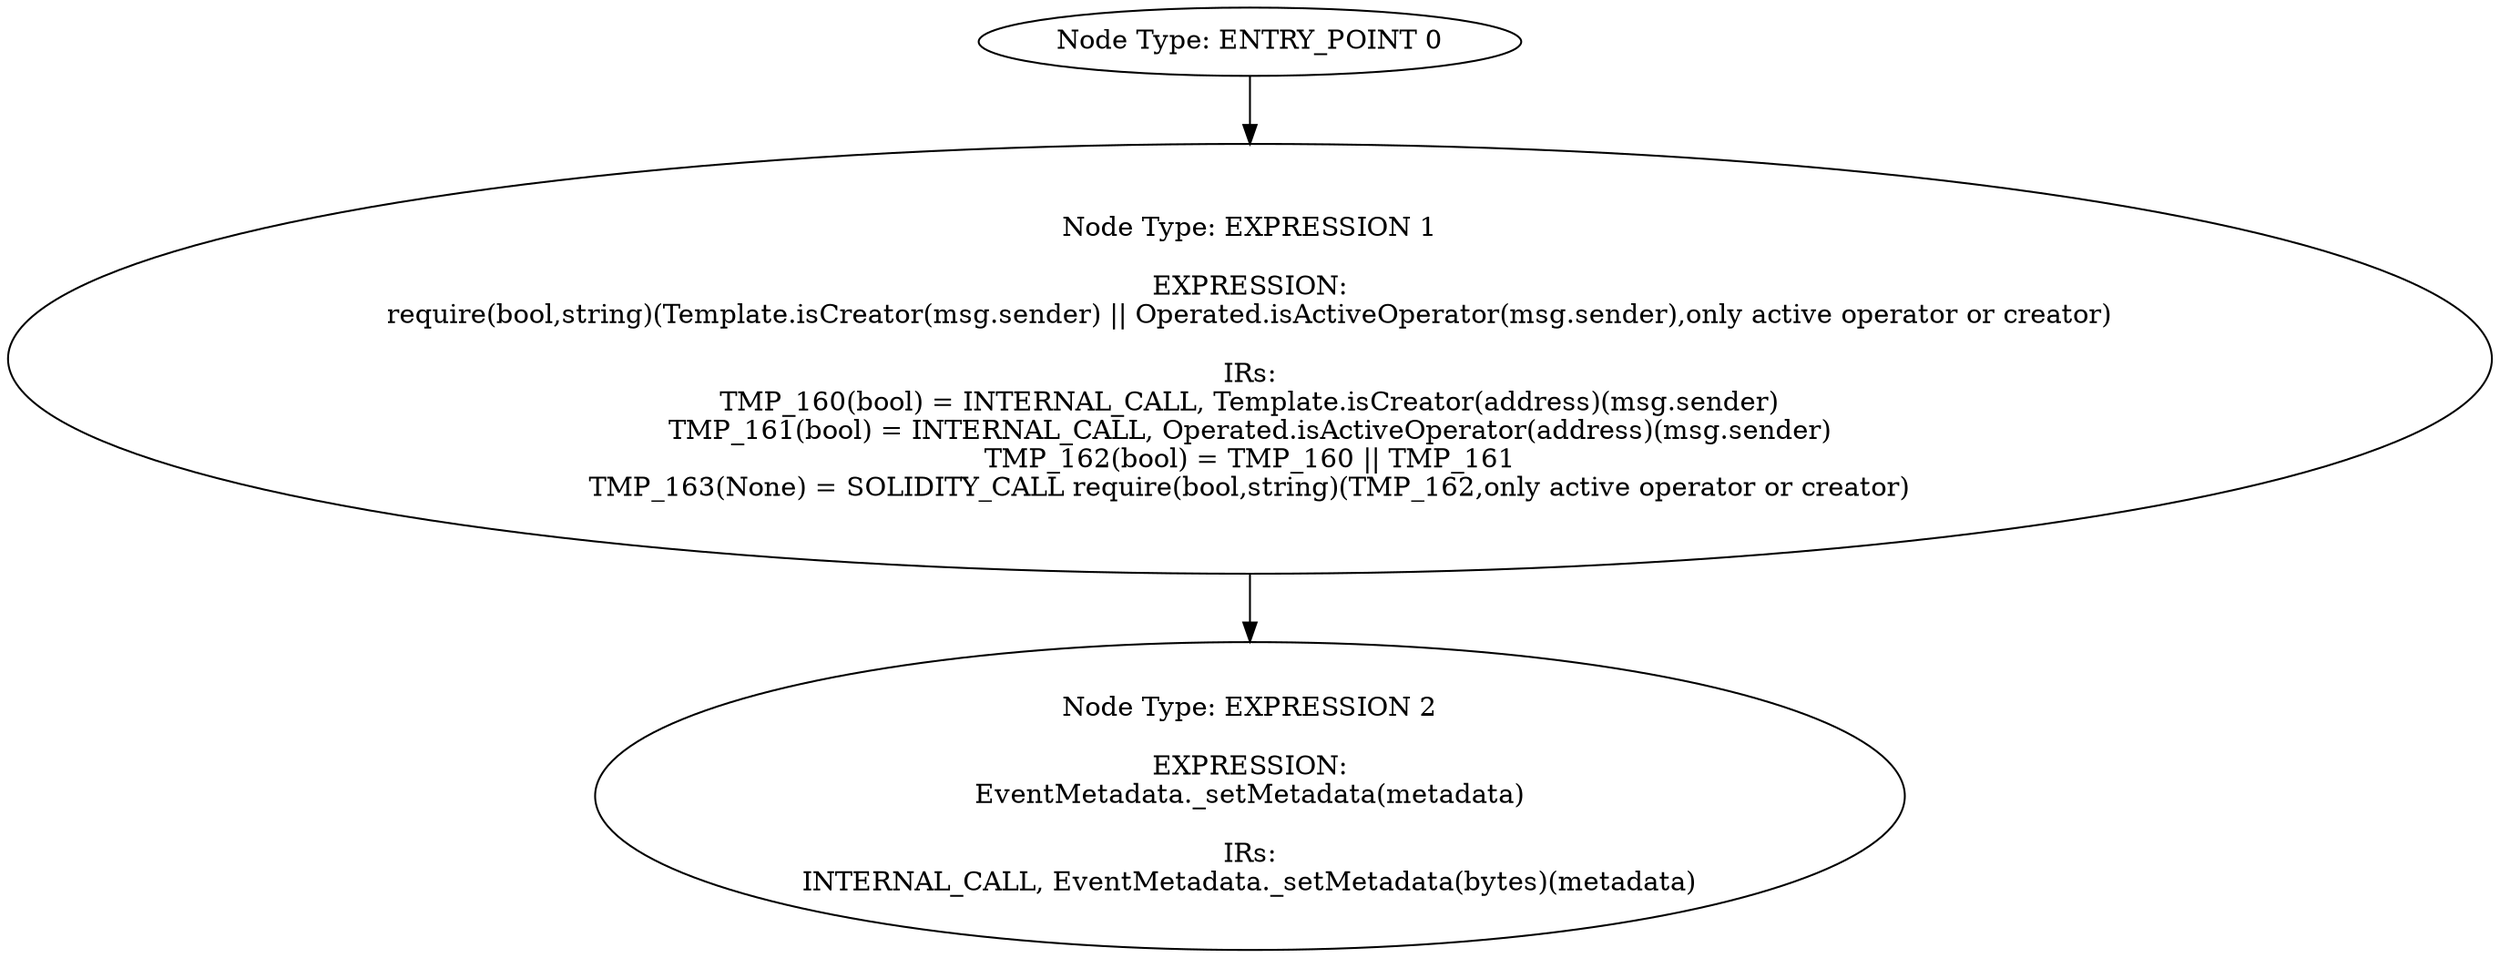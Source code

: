 digraph{
0[label="Node Type: ENTRY_POINT 0
"];
0->1;
1[label="Node Type: EXPRESSION 1

EXPRESSION:
require(bool,string)(Template.isCreator(msg.sender) || Operated.isActiveOperator(msg.sender),only active operator or creator)

IRs:
TMP_160(bool) = INTERNAL_CALL, Template.isCreator(address)(msg.sender)
TMP_161(bool) = INTERNAL_CALL, Operated.isActiveOperator(address)(msg.sender)
TMP_162(bool) = TMP_160 || TMP_161
TMP_163(None) = SOLIDITY_CALL require(bool,string)(TMP_162,only active operator or creator)"];
1->2;
2[label="Node Type: EXPRESSION 2

EXPRESSION:
EventMetadata._setMetadata(metadata)

IRs:
INTERNAL_CALL, EventMetadata._setMetadata(bytes)(metadata)"];
}
